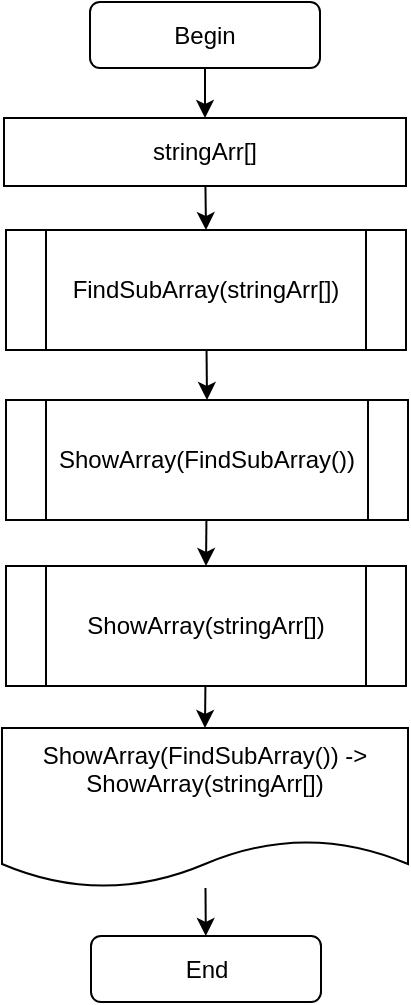<mxfile>
    <diagram id="PDpSIaGBw5ZBpI6WB4S0" name="Page-1">
        <mxGraphModel dx="447" dy="209" grid="0" gridSize="10" guides="1" tooltips="1" connect="1" arrows="1" fold="1" page="1" pageScale="1" pageWidth="600" pageHeight="600" math="0" shadow="0">
            <root>
                <mxCell id="0"/>
                <mxCell id="1" parent="0"/>
                <mxCell id="12" style="edgeStyle=none;html=1;entryX=0.5;entryY=0;entryDx=0;entryDy=0;" edge="1" parent="1" source="2" target="3">
                    <mxGeometry relative="1" as="geometry"/>
                </mxCell>
                <mxCell id="2" value="Begin" style="rounded=1;whiteSpace=wrap;html=1;" parent="1" vertex="1">
                    <mxGeometry x="224" y="70" width="115" height="33" as="geometry"/>
                </mxCell>
                <mxCell id="13" style="edgeStyle=none;html=1;entryX=0.5;entryY=0;entryDx=0;entryDy=0;" edge="1" parent="1" source="3" target="7">
                    <mxGeometry relative="1" as="geometry"/>
                </mxCell>
                <mxCell id="3" value="stringArr[]" style="rounded=0;whiteSpace=wrap;html=1;" parent="1" vertex="1">
                    <mxGeometry x="181" y="128" width="201" height="34" as="geometry"/>
                </mxCell>
                <mxCell id="14" style="edgeStyle=none;html=1;entryX=0.5;entryY=0;entryDx=0;entryDy=0;" edge="1" parent="1" source="7" target="10">
                    <mxGeometry relative="1" as="geometry"/>
                </mxCell>
                <mxCell id="7" value="&lt;span&gt;FindSubArray(stringArr[])&lt;/span&gt;" style="shape=process;whiteSpace=wrap;html=1;backgroundOutline=1;" vertex="1" parent="1">
                    <mxGeometry x="182" y="184" width="200" height="60" as="geometry"/>
                </mxCell>
                <mxCell id="16" style="edgeStyle=none;html=1;entryX=0.5;entryY=0;entryDx=0;entryDy=0;" edge="1" parent="1" source="9" target="11">
                    <mxGeometry relative="1" as="geometry"/>
                </mxCell>
                <mxCell id="9" value="&lt;span&gt;ShowArray(stringArr[])&lt;/span&gt;" style="shape=process;whiteSpace=wrap;html=1;backgroundOutline=1;" vertex="1" parent="1">
                    <mxGeometry x="182" y="352" width="200" height="60" as="geometry"/>
                </mxCell>
                <mxCell id="15" style="edgeStyle=none;html=1;entryX=0.5;entryY=0;entryDx=0;entryDy=0;" edge="1" parent="1" source="10" target="9">
                    <mxGeometry relative="1" as="geometry"/>
                </mxCell>
                <mxCell id="10" value="&lt;span&gt;ShowArray(FindSubArray())&lt;/span&gt;" style="shape=process;whiteSpace=wrap;html=1;backgroundOutline=1;" vertex="1" parent="1">
                    <mxGeometry x="182" y="269" width="201" height="60" as="geometry"/>
                </mxCell>
                <mxCell id="19" style="edgeStyle=none;html=1;" edge="1" parent="1" source="11" target="18">
                    <mxGeometry relative="1" as="geometry"/>
                </mxCell>
                <mxCell id="11" value="&lt;span&gt;ShowArray(FindSubArray()) -&amp;gt;&lt;br&gt;&lt;/span&gt;ShowArray(stringArr[])&lt;span&gt;&lt;br&gt;&lt;br&gt;&lt;/span&gt;" style="shape=document;whiteSpace=wrap;html=1;boundedLbl=1;" vertex="1" parent="1">
                    <mxGeometry x="180" y="433" width="203" height="80" as="geometry"/>
                </mxCell>
                <mxCell id="18" value="End" style="rounded=1;whiteSpace=wrap;html=1;" vertex="1" parent="1">
                    <mxGeometry x="224.5" y="537" width="115" height="33" as="geometry"/>
                </mxCell>
            </root>
        </mxGraphModel>
    </diagram>
</mxfile>